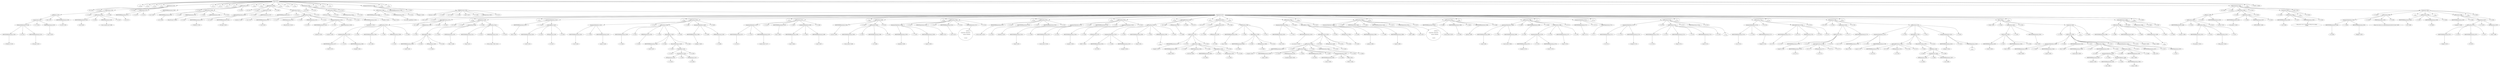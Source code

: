 digraph {

"Prog_51237"->"<
>51238";
"Prog_51237"->"<
>51239";
"Prog_51237"->"<
>51240";
"Prog_51237"->"<
>51241";
"Prog_51237"->"IfStatement_51242";
"IfStatement_51242"->"<if>51243";
"IfStatement_51242"->"<(>51244";
"IfStatement_51242"->"CallFunction_51245";
"CallFunction_51245"->"AndBinary_51246";
"AndBinary_51246"->"Comparisons_51247";
"Comparisons_51247"->"DollarAndAtOperators_51248";
"DollarAndAtOperators_51248"->"IDENTIFIERExpression_51249";
"IDENTIFIERExpression_51249"->"<.Platform>51250";
"DollarAndAtOperators_51248"->"<$>51251";
"DollarAndAtOperators_51248"->"IDENTIFIERExpression_51252";
"IDENTIFIERExpression_51252"->"<OS.type>51253";
"Comparisons_51247"->"<==>51254";
"Comparisons_51247"->"STRINGExpression_51255";
"STRINGExpression_51255"->"<unix>51256";
"AndBinary_51246"->"<&&>51257";
"AndBinary_51246"->"IDENTIFIERExpression_51258";
"IDENTIFIERExpression_51258"->"<is.null>51259";
"CallFunction_51245"->"<(>51260";
"CallFunction_51245"->"CallFunction_51261";
"CallFunction_51261"->"IDENTIFIERExpression_51262";
"IDENTIFIERExpression_51262"->"<nsl>51263";
"CallFunction_51261"->"<(>51264";
"CallFunction_51261"->"STRINGExpression_51265";
"STRINGExpression_51265"->"<cran.r-project.org>51266";
"CallFunction_51261"->"<)>51267";
"CallFunction_51245"->"<)>51268";
"IfStatement_51242"->"<)>51269";
"IfStatement_51242"->"CallFunction_51270";
"CallFunction_51270"->"IDENTIFIERExpression_51271";
"IDENTIFIERExpression_51271"->"<q>51272";
"CallFunction_51270"->"<(>51273";
"CallFunction_51270"->"<)>51274";
"Prog_51237"->"<
>51275";
"Prog_51237"->"<
>51276";
"Prog_51237"->"<
>51277";
"Prog_51237"->"<
>51278";
"Prog_51237"->"CallFunction_51279";
"CallFunction_51279"->"IDENTIFIERExpression_51280";
"IDENTIFIERExpression_51280"->"<try>51281";
"CallFunction_51279"->"<(>51282";
"CallFunction_51279"->"CallFunction_51283";
"CallFunction_51283"->"IDENTIFIERExpression_51284";
"IDENTIFIERExpression_51284"->"<url>51285";
"CallFunction_51283"->"<(>51286";
"CallFunction_51283"->"STRINGExpression_51287";
"STRINGExpression_51287"->"<http://foo.bar>51288";
"CallFunction_51283"->"<,>51289";
"CallFunction_51283"->"STRINGExpression_51290";
"STRINGExpression_51290"->"<r>51291";
"CallFunction_51283"->"<)>51292";
"CallFunction_51279"->"<)>51293";
"Prog_51237"->"<
>51294";
"Prog_51237"->"<
>51295";
"Prog_51237"->"IfStatement_51296";
"IfStatement_51296"->"<if>51297";
"IfStatement_51296"->"<(>51298";
"IfStatement_51296"->"Comparisons_51299";
"Comparisons_51299"->"DollarAndAtOperators_51300";
"DollarAndAtOperators_51300"->"IDENTIFIERExpression_51301";
"IDENTIFIERExpression_51301"->"<.Platform>51302";
"DollarAndAtOperators_51300"->"<$>51303";
"DollarAndAtOperators_51300"->"IDENTIFIERExpression_51304";
"IDENTIFIERExpression_51304"->"<OS.type>51305";
"Comparisons_51299"->"<==>51306";
"Comparisons_51299"->"STRINGExpression_51307";
"STRINGExpression_51307"->"<windows>51308";
"IfStatement_51296"->"<)>51309";
"IfStatement_51296"->"CallFunction_51310";
"CallFunction_51310"->"IDENTIFIERExpression_51311";
"IDENTIFIERExpression_51311"->"<try>51312";
"CallFunction_51310"->"<(>51313";
"CallFunction_51310"->"CallFunction_51314";
"CallFunction_51314"->"IDENTIFIERExpression_51315";
"IDENTIFIERExpression_51315"->"<url>51316";
"CallFunction_51314"->"<(>51317";
"CallFunction_51314"->"STRINGExpression_51318";
"STRINGExpression_51318"->"<http://foo.bar>51319";
"CallFunction_51314"->"<,>51320";
"CallFunction_51314"->"STRINGExpression_51321";
"STRINGExpression_51321"->"<r>51322";
"CallFunction_51314"->"<,>51323";
"CallFunction_51314"->"AssignmentOpetators_51324";
"AssignmentOpetators_51324"->"IDENTIFIERExpression_51325";
"IDENTIFIERExpression_51325"->"<method>51326";
"AssignmentOpetators_51324"->"<=>51327";
"AssignmentOpetators_51324"->"STRINGExpression_51328";
"STRINGExpression_51328"->"<wininet>51329";
"CallFunction_51314"->"<)>51330";
"CallFunction_51310"->"<)>51331";
"Prog_51237"->"<
>51332";
"Prog_51237"->"<
>51333";
"Prog_51237"->"<
>51334";
"Prog_51237"->"IfStatement_51335";
"IfStatement_51335"->"<if>51336";
"IfStatement_51335"->"<(>51337";
"IfStatement_51335"->"CallFunction_51338";
"CallFunction_51338"->"NotUnary_51339";
"NotUnary_51339"->"<!>51340";
"NotUnary_51339"->"IDENTIFIERExpression_51341";
"IDENTIFIERExpression_51341"->"<capabilities>51342";
"CallFunction_51338"->"<(>51343";
"CallFunction_51338"->"STRINGExpression_51344";
"STRINGExpression_51344"->"<sockets>51345";
"CallFunction_51338"->"<)>51346";
"IfStatement_51335"->"<)>51347";
"IfStatement_51335"->"CallFunction_51348";
"CallFunction_51348"->"IDENTIFIERExpression_51349";
"IDENTIFIERExpression_51349"->"<stop>51350";
"CallFunction_51348"->"<(>51351";
"CallFunction_51348"->"STRINGExpression_51352";
"STRINGExpression_51352"->"<no socket capabilities>51353";
"CallFunction_51348"->"<)>51354";
"Prog_51237"->"<
>51355";
"Prog_51237"->"<
>51356";
"Prog_51237"->"<
>51357";
"Prog_51237"->"AssignmentOpetators_51358";
"AssignmentOpetators_51358"->"IDENTIFIERExpression_51359";
"IDENTIFIERExpression_51359"->"<httpget>51360";
"AssignmentOpetators_51358"->"<<->51361";
"AssignmentOpetators_51358"->"DefineFunction_51362";
"DefineFunction_51362"->"<function>51363";
"DefineFunction_51362"->"<(>51364";
"DefineFunction_51362"->"<url>51365";
"DefineFunction_51362"->"<,>51366";
"DefineFunction_51362"->"<port>51367";
"DefineFunction_51362"->"<=>51368";
"DefineFunction_51362"->"INTExpression_51369";
"INTExpression_51369"->"<80>51370";
"DefineFunction_51362"->"<)>51371";
"DefineFunction_51362"->"Compound_51372";
"Compound_51372"->"<{>51373";
"Compound_51372"->"IndexingByVectors_51374";
"IndexingByVectors_51374"->"CallFunction_51375";
"CallFunction_51375"->"AssignmentOpetators_51376";
"AssignmentOpetators_51376"->"IDENTIFIERExpression_51377";
"IDENTIFIERExpression_51377"->"<urlel>51378";
"AssignmentOpetators_51376"->"<<->51379";
"AssignmentOpetators_51376"->"IDENTIFIERExpression_51380";
"IDENTIFIERExpression_51380"->"<strsplit>51381";
"CallFunction_51375"->"<(>51382";
"CallFunction_51375"->"IDENTIFIERExpression_51383";
"IDENTIFIERExpression_51383"->"<url>51384";
"CallFunction_51375"->"<,>51385";
"CallFunction_51375"->"STRINGExpression_51386";
"STRINGExpression_51386"->"</>51387";
"CallFunction_51375"->"<)>51388";
"IndexingByVectors_51374"->"<[[>51389";
"IndexingByVectors_51374"->"INTExpression_51390";
"INTExpression_51390"->"<1>51391";
"IndexingByVectors_51374"->"<]>51392";
"IndexingByVectors_51374"->"<]>51393";
"Compound_51372"->"<
>51394";
"Compound_51372"->"IfStatement_51395";
"IfStatement_51395"->"<if>51396";
"IfStatement_51395"->"<(>51397";
"IfStatement_51395"->"Comparisons_51398";
"Comparisons_51398"->"IndexingBasic_51399";
"IndexingBasic_51399"->"IDENTIFIERExpression_51400";
"IDENTIFIERExpression_51400"->"<urlel>51401";
"IndexingBasic_51399"->"<[>51402";
"IndexingBasic_51399"->"INTExpression_51403";
"INTExpression_51403"->"<1>51404";
"IndexingBasic_51399"->"<]>51405";
"Comparisons_51398"->"<!=>51406";
"Comparisons_51398"->"STRINGExpression_51407";
"STRINGExpression_51407"->"<http:>51408";
"IfStatement_51395"->"<)>51409";
"IfStatement_51395"->"CallFunction_51410";
"CallFunction_51410"->"IDENTIFIERExpression_51411";
"IDENTIFIERExpression_51411"->"<stop>51412";
"CallFunction_51410"->"<(>51413";
"CallFunction_51410"->"STRINGExpression_51414";
"STRINGExpression_51414"->"<Not an http:// URL>51415";
"CallFunction_51410"->"<)>51416";
"Compound_51372"->"<
>51417";
"Compound_51372"->"AssignmentOpetators_51418";
"AssignmentOpetators_51418"->"IDENTIFIERExpression_51419";
"IDENTIFIERExpression_51419"->"<host>51420";
"AssignmentOpetators_51418"->"<<->51421";
"AssignmentOpetators_51418"->"IndexingBasic_51422";
"IndexingBasic_51422"->"IDENTIFIERExpression_51423";
"IDENTIFIERExpression_51423"->"<urlel>51424";
"IndexingBasic_51422"->"<[>51425";
"IndexingBasic_51422"->"INTExpression_51426";
"INTExpression_51426"->"<3>51427";
"IndexingBasic_51422"->"<]>51428";
"Compound_51372"->"<
>51429";
"Compound_51372"->"CallFunction_51430";
"CallFunction_51430"->"AssignmentOpetators_51431";
"AssignmentOpetators_51431"->"IDENTIFIERExpression_51432";
"IDENTIFIERExpression_51432"->"<rurl>51433";
"AssignmentOpetators_51431"->"<<->51434";
"AssignmentOpetators_51431"->"IDENTIFIERExpression_51435";
"IDENTIFIERExpression_51435"->"<paste>51436";
"CallFunction_51430"->"<(>51437";
"CallFunction_51430"->"CallFunction_51438";
"CallFunction_51438"->"IDENTIFIERExpression_51439";
"IDENTIFIERExpression_51439"->"<c>51440";
"CallFunction_51438"->"<(>51441";
"CallFunction_51438"->"STRINGExpression_51442";
"STRINGExpression_51442"->"<>51443";
"CallFunction_51438"->"<,>51444";
"CallFunction_51438"->"IndexingBasic_51445";
"IndexingBasic_51445"->"IDENTIFIERExpression_51446";
"IDENTIFIERExpression_51446"->"<urlel>51447";
"IndexingBasic_51445"->"<[>51448";
"IndexingBasic_51445"->"MinusOrPlusUnary_51449";
"MinusOrPlusUnary_51449"->"<->51450";
"MinusOrPlusUnary_51449"->"Parenthesis_51451";
"Parenthesis_51451"->"<(>51452";
"Parenthesis_51451"->"ColonOperator_51453";
"ColonOperator_51453"->"INTExpression_51454";
"INTExpression_51454"->"<1>51455";
"ColonOperator_51453"->"<:>51456";
"ColonOperator_51453"->"INTExpression_51457";
"INTExpression_51457"->"<3>51458";
"Parenthesis_51451"->"<)>51459";
"IndexingBasic_51445"->"<]>51460";
"CallFunction_51438"->"<)>51461";
"CallFunction_51430"->"<,>51462";
"CallFunction_51430"->"AssignmentOpetators_51463";
"AssignmentOpetators_51463"->"IDENTIFIERExpression_51464";
"IDENTIFIERExpression_51464"->"<collapse>51465";
"AssignmentOpetators_51463"->"<=>51466";
"AssignmentOpetators_51463"->"STRINGExpression_51467";
"STRINGExpression_51467"->"</>51468";
"CallFunction_51430"->"<)>51469";
"Compound_51372"->"<
>51470";
"Compound_51372"->"CallFunction_51471";
"CallFunction_51471"->"AssignmentOpetators_51472";
"AssignmentOpetators_51472"->"IDENTIFIERExpression_51473";
"IDENTIFIERExpression_51473"->"<a>51474";
"AssignmentOpetators_51472"->"<<->51475";
"AssignmentOpetators_51472"->"IDENTIFIERExpression_51476";
"IDENTIFIERExpression_51476"->"<make.socket>51477";
"CallFunction_51471"->"<(>51478";
"CallFunction_51471"->"IDENTIFIERExpression_51479";
"IDENTIFIERExpression_51479"->"<host>51480";
"CallFunction_51471"->"<,>51481";
"CallFunction_51471"->"AssignmentOpetators_51482";
"AssignmentOpetators_51482"->"IDENTIFIERExpression_51483";
"IDENTIFIERExpression_51483"->"<port>51484";
"AssignmentOpetators_51482"->"<=>51485";
"AssignmentOpetators_51482"->"IDENTIFIERExpression_51486";
"IDENTIFIERExpression_51486"->"<port>51487";
"CallFunction_51471"->"<)>51488";
"Compound_51372"->"<
>51489";
"Compound_51372"->"CallFunction_51490";
"CallFunction_51490"->"IDENTIFIERExpression_51491";
"IDENTIFIERExpression_51491"->"<on.exit>51492";
"CallFunction_51490"->"<(>51493";
"CallFunction_51490"->"CallFunction_51494";
"CallFunction_51494"->"IDENTIFIERExpression_51495";
"IDENTIFIERExpression_51495"->"<close.socket>51496";
"CallFunction_51494"->"<(>51497";
"CallFunction_51494"->"IDENTIFIERExpression_51498";
"IDENTIFIERExpression_51498"->"<a>51499";
"CallFunction_51494"->"<)>51500";
"CallFunction_51490"->"<)>51501";
"Compound_51372"->"<
>51502";
"Compound_51372"->"CallFunction_51503";
"CallFunction_51503"->"AssignmentOpetators_51504";
"AssignmentOpetators_51504"->"IDENTIFIERExpression_51505";
"IDENTIFIERExpression_51505"->"<headreq>51506";
"AssignmentOpetators_51504"->"<<->51507";
"AssignmentOpetators_51504"->"IDENTIFIERExpression_51508";
"IDENTIFIERExpression_51508"->"<paste>51509";
"CallFunction_51503"->"<(>51510";
"CallFunction_51503"->"STRINGExpression_51511";
"STRINGExpression_51511"->"<HEAD>51512";
"CallFunction_51503"->"<,>51513";
"CallFunction_51503"->"IDENTIFIERExpression_51514";
"IDENTIFIERExpression_51514"->"<rurl>51515";
"CallFunction_51503"->"<,>51516";
"CallFunction_51503"->"STRINGExpression_51517";
"STRINGExpression_51517"->"<HTTP/1.0\r\nConnection: Keep-Alive\r\nAccept: text/plain\r\n\r\n>51518";
"CallFunction_51503"->"<)>51519";
"Compound_51372"->"<
>51520";
"Compound_51372"->"CallFunction_51521";
"CallFunction_51521"->"IDENTIFIERExpression_51522";
"IDENTIFIERExpression_51522"->"<write.socket>51523";
"CallFunction_51521"->"<(>51524";
"CallFunction_51521"->"IDENTIFIERExpression_51525";
"IDENTIFIERExpression_51525"->"<a>51526";
"CallFunction_51521"->"<,>51527";
"CallFunction_51521"->"IDENTIFIERExpression_51528";
"IDENTIFIERExpression_51528"->"<headreq>51529";
"CallFunction_51521"->"<)>51530";
"Compound_51372"->"<
>51531";
"Compound_51372"->"CallFunction_51532";
"CallFunction_51532"->"AssignmentOpetators_51533";
"AssignmentOpetators_51533"->"IDENTIFIERExpression_51534";
"IDENTIFIERExpression_51534"->"<head>51535";
"AssignmentOpetators_51533"->"<<->51536";
"AssignmentOpetators_51533"->"IDENTIFIERExpression_51537";
"IDENTIFIERExpression_51537"->"<read.socket>51538";
"CallFunction_51532"->"<(>51539";
"CallFunction_51532"->"IDENTIFIERExpression_51540";
"IDENTIFIERExpression_51540"->"<a>51541";
"CallFunction_51532"->"<,>51542";
"CallFunction_51532"->"AssignmentOpetators_51543";
"AssignmentOpetators_51543"->"IDENTIFIERExpression_51544";
"IDENTIFIERExpression_51544"->"<maxlen>51545";
"AssignmentOpetators_51543"->"<=>51546";
"AssignmentOpetators_51543"->"INTExpression_51547";
"INTExpression_51547"->"<8000>51548";
"CallFunction_51532"->"<)>51549";
"Compound_51372"->"<
>51550";
"Compound_51372"->"IndexingByVectors_51551";
"IndexingByVectors_51551"->"CallFunction_51552";
"CallFunction_51552"->"AssignmentOpetators_51553";
"AssignmentOpetators_51553"->"IDENTIFIERExpression_51554";
"IDENTIFIERExpression_51554"->"<b>51555";
"AssignmentOpetators_51553"->"<<->51556";
"AssignmentOpetators_51553"->"IDENTIFIERExpression_51557";
"IDENTIFIERExpression_51557"->"<strsplit>51558";
"CallFunction_51552"->"<(>51559";
"CallFunction_51552"->"IDENTIFIERExpression_51560";
"IDENTIFIERExpression_51560"->"<head>51561";
"CallFunction_51552"->"<,>51562";
"CallFunction_51552"->"STRINGExpression_51563";
"STRINGExpression_51563"->"<\n>51564";
"CallFunction_51552"->"<)>51565";
"IndexingByVectors_51551"->"<[[>51566";
"IndexingByVectors_51551"->"INTExpression_51567";
"INTExpression_51567"->"<1>51568";
"IndexingByVectors_51551"->"<]>51569";
"IndexingByVectors_51551"->"<]>51570";
"Compound_51372"->"<
>51571";
"Compound_51372"->"IfStatement_51572";
"IfStatement_51572"->"<if>51573";
"IfStatement_51572"->"<(>51574";
"IfStatement_51572"->"Comparisons_51575";
"Comparisons_51575"->"CallFunction_51576";
"CallFunction_51576"->"IDENTIFIERExpression_51577";
"IDENTIFIERExpression_51577"->"<length>51578";
"CallFunction_51576"->"<(>51579";
"CallFunction_51576"->"CallFunction_51580";
"CallFunction_51580"->"IDENTIFIERExpression_51581";
"IDENTIFIERExpression_51581"->"<grep>51582";
"CallFunction_51580"->"<(>51583";
"CallFunction_51580"->"STRINGExpression_51584";
"STRINGExpression_51584"->"<200 OK>51585";
"CallFunction_51580"->"<,>51586";
"CallFunction_51580"->"IndexingBasic_51587";
"IndexingBasic_51587"->"IDENTIFIERExpression_51588";
"IDENTIFIERExpression_51588"->"<b>51589";
"IndexingBasic_51587"->"<[>51590";
"IndexingBasic_51587"->"INTExpression_51591";
"INTExpression_51591"->"<1>51592";
"IndexingBasic_51587"->"<]>51593";
"CallFunction_51580"->"<)>51594";
"CallFunction_51576"->"<)>51595";
"Comparisons_51575"->"<==>51596";
"Comparisons_51575"->"INTExpression_51597";
"INTExpression_51597"->"<0>51598";
"IfStatement_51572"->"<)>51599";
"IfStatement_51572"->"CallFunction_51600";
"CallFunction_51600"->"IDENTIFIERExpression_51601";
"IDENTIFIERExpression_51601"->"<stop>51602";
"CallFunction_51600"->"<(>51603";
"CallFunction_51600"->"IndexingBasic_51604";
"IndexingBasic_51604"->"IDENTIFIERExpression_51605";
"IDENTIFIERExpression_51605"->"<b>51606";
"IndexingBasic_51604"->"<[>51607";
"IndexingBasic_51604"->"INTExpression_51608";
"INTExpression_51608"->"<1>51609";
"IndexingBasic_51604"->"<]>51610";
"CallFunction_51600"->"<)>51611";
"Compound_51372"->"<
>51612";
"Compound_51372"->"CallFunction_51613";
"CallFunction_51613"->"AssignmentOpetators_51614";
"AssignmentOpetators_51614"->"IDENTIFIERExpression_51615";
"IDENTIFIERExpression_51615"->"<len>51616";
"AssignmentOpetators_51614"->"<<->51617";
"AssignmentOpetators_51614"->"IDENTIFIERExpression_51618";
"IDENTIFIERExpression_51618"->"<as.numeric>51619";
"CallFunction_51613"->"<(>51620";
"CallFunction_51613"->"IndexingBasic_51621";
"IndexingBasic_51621"->"IndexingByVectors_51622";
"IndexingByVectors_51622"->"CallFunction_51623";
"CallFunction_51623"->"IDENTIFIERExpression_51624";
"IDENTIFIERExpression_51624"->"<strsplit>51625";
"CallFunction_51623"->"<(>51626";
"CallFunction_51623"->"CallFunction_51627";
"CallFunction_51627"->"IDENTIFIERExpression_51628";
"IDENTIFIERExpression_51628"->"<grep>51629";
"CallFunction_51627"->"<(>51630";
"CallFunction_51627"->"STRINGExpression_51631";
"STRINGExpression_51631"->"<Content-Length>51632";
"CallFunction_51627"->"<,>51633";
"CallFunction_51627"->"IDENTIFIERExpression_51634";
"IDENTIFIERExpression_51634"->"<b>51635";
"CallFunction_51627"->"<,>51636";
"CallFunction_51627"->"AssignmentOpetators_51637";
"AssignmentOpetators_51637"->"IDENTIFIERExpression_51638";
"IDENTIFIERExpression_51638"->"<value>51639";
"AssignmentOpetators_51637"->"<=>51640";
"AssignmentOpetators_51637"->"TRUE_51641";
"TRUE_51641"->"<TRUE>51642";
"CallFunction_51627"->"<)>51643";
"CallFunction_51623"->"<,>51644";
"CallFunction_51623"->"STRINGExpression_51645";
"STRINGExpression_51645"->"<:>51646";
"CallFunction_51623"->"<)>51647";
"IndexingByVectors_51622"->"<[[>51648";
"IndexingByVectors_51622"->"INTExpression_51649";
"INTExpression_51649"->"<1>51650";
"IndexingByVectors_51622"->"<]>51651";
"IndexingByVectors_51622"->"<]>51652";
"IndexingBasic_51621"->"<[>51653";
"IndexingBasic_51621"->"INTExpression_51654";
"INTExpression_51654"->"<2>51655";
"IndexingBasic_51621"->"<]>51656";
"CallFunction_51613"->"<)>51657";
"Compound_51372"->"<
>51658";
"Compound_51372"->"CallFunction_51659";
"CallFunction_51659"->"AssignmentOpetators_51660";
"AssignmentOpetators_51660"->"IDENTIFIERExpression_51661";
"IDENTIFIERExpression_51661"->"<getreq>51662";
"AssignmentOpetators_51660"->"<<->51663";
"AssignmentOpetators_51660"->"IDENTIFIERExpression_51664";
"IDENTIFIERExpression_51664"->"<paste>51665";
"CallFunction_51659"->"<(>51666";
"CallFunction_51659"->"STRINGExpression_51667";
"STRINGExpression_51667"->"<GET>51668";
"CallFunction_51659"->"<,>51669";
"CallFunction_51659"->"IDENTIFIERExpression_51670";
"IDENTIFIERExpression_51670"->"<rurl>51671";
"CallFunction_51659"->"<,>51672";
"CallFunction_51659"->"STRINGExpression_51673";
"STRINGExpression_51673"->"<HTTP/1.0\r\nConnection: Keep-Alive\r\nAccept: text/plain\r\n\r\n>51674";
"CallFunction_51659"->"<)>51675";
"Compound_51372"->"<
>51676";
"Compound_51372"->"CallFunction_51677";
"CallFunction_51677"->"IDENTIFIERExpression_51678";
"IDENTIFIERExpression_51678"->"<write.socket>51679";
"CallFunction_51677"->"<(>51680";
"CallFunction_51677"->"IDENTIFIERExpression_51681";
"IDENTIFIERExpression_51681"->"<a>51682";
"CallFunction_51677"->"<,>51683";
"CallFunction_51677"->"IDENTIFIERExpression_51684";
"IDENTIFIERExpression_51684"->"<getreq>51685";
"CallFunction_51677"->"<)>51686";
"Compound_51372"->"<
>51687";
"Compound_51372"->"CallFunction_51688";
"CallFunction_51688"->"AssignmentOpetators_51689";
"AssignmentOpetators_51689"->"IDENTIFIERExpression_51690";
"IDENTIFIERExpression_51690"->"<junk>51691";
"AssignmentOpetators_51689"->"<<->51692";
"AssignmentOpetators_51689"->"IDENTIFIERExpression_51693";
"IDENTIFIERExpression_51693"->"<read.socket>51694";
"CallFunction_51688"->"<(>51695";
"CallFunction_51688"->"IDENTIFIERExpression_51696";
"IDENTIFIERExpression_51696"->"<a>51697";
"CallFunction_51688"->"<,>51698";
"CallFunction_51688"->"CallFunction_51699";
"CallFunction_51699"->"AssignmentOpetators_51700";
"AssignmentOpetators_51700"->"IDENTIFIERExpression_51701";
"IDENTIFIERExpression_51701"->"<maxlen>51702";
"AssignmentOpetators_51700"->"<=>51703";
"AssignmentOpetators_51700"->"IDENTIFIERExpression_51704";
"IDENTIFIERExpression_51704"->"<nchar>51705";
"CallFunction_51699"->"<(>51706";
"CallFunction_51699"->"IDENTIFIERExpression_51707";
"IDENTIFIERExpression_51707"->"<head>51708";
"CallFunction_51699"->"<)>51709";
"CallFunction_51688"->"<)>51710";
"Compound_51372"->"<
>51711";
"Compound_51372"->"AssignmentOpetators_51712";
"AssignmentOpetators_51712"->"IDENTIFIERExpression_51713";
"IDENTIFIERExpression_51713"->"<data>51714";
"AssignmentOpetators_51712"->"<<->51715";
"AssignmentOpetators_51712"->"STRINGExpression_51716";
"STRINGExpression_51716"->"<>51717";
"Compound_51372"->"<
>51718";
"Compound_51372"->"CallFunction_51719";
"CallFunction_51719"->"AssignmentOpetators_51720";
"AssignmentOpetators_51720"->"IDENTIFIERExpression_51721";
"IDENTIFIERExpression_51721"->"<b>51722";
"AssignmentOpetators_51720"->"<<->51723";
"AssignmentOpetators_51720"->"IDENTIFIERExpression_51724";
"IDENTIFIERExpression_51724"->"<strsplit>51725";
"CallFunction_51719"->"<(>51726";
"CallFunction_51719"->"CallFunction_51727";
"CallFunction_51727"->"IDENTIFIERExpression_51728";
"IDENTIFIERExpression_51728"->"<c>51729";
"CallFunction_51727"->"<(>51730";
"CallFunction_51727"->"IDENTIFIERExpression_51731";
"IDENTIFIERExpression_51731"->"<head>51732";
"CallFunction_51727"->"<,>51733";
"CallFunction_51727"->"IDENTIFIERExpression_51734";
"IDENTIFIERExpression_51734"->"<junk>51735";
"CallFunction_51727"->"<)>51736";
"CallFunction_51719"->"<,>51737";
"CallFunction_51719"->"STRINGExpression_51738";
"STRINGExpression_51738"->"<\n>51739";
"CallFunction_51719"->"<)>51740";
"Compound_51372"->"<
>51741";
"Compound_51372"->"CallFunction_51742";
"CallFunction_51742"->"AssignmentOpetators_51743";
"AssignmentOpetators_51743"->"IDENTIFIERExpression_51744";
"IDENTIFIERExpression_51744"->"<nn>51745";
"AssignmentOpetators_51743"->"<<->51746";
"AssignmentOpetators_51743"->"IDENTIFIERExpression_51747";
"IDENTIFIERExpression_51747"->"<length>51748";
"CallFunction_51742"->"<(>51749";
"CallFunction_51742"->"IndexingByVectors_51750";
"IndexingByVectors_51750"->"IDENTIFIERExpression_51751";
"IDENTIFIERExpression_51751"->"<b>51752";
"IndexingByVectors_51750"->"<[[>51753";
"IndexingByVectors_51750"->"INTExpression_51754";
"INTExpression_51754"->"<1>51755";
"IndexingByVectors_51750"->"<]>51756";
"IndexingByVectors_51750"->"<]>51757";
"CallFunction_51742"->"<)>51758";
"Compound_51372"->"<
>51759";
"Compound_51372"->"IfStatement_51760";
"IfStatement_51760"->"<if>51761";
"IfStatement_51760"->"<(>51762";
"IfStatement_51760"->"Comparisons_51763";
"Comparisons_51763"->"CallFunction_51764";
"CallFunction_51764"->"IDENTIFIERExpression_51765";
"IDENTIFIERExpression_51765"->"<length>51766";
"CallFunction_51764"->"<(>51767";
"CallFunction_51764"->"IndexingByVectors_51768";
"IndexingByVectors_51768"->"IDENTIFIERExpression_51769";
"IDENTIFIERExpression_51769"->"<b>51770";
"IndexingByVectors_51768"->"<[[>51771";
"IndexingByVectors_51768"->"INTExpression_51772";
"INTExpression_51772"->"<2>51773";
"IndexingByVectors_51768"->"<]>51774";
"IndexingByVectors_51768"->"<]>51775";
"CallFunction_51764"->"<)>51776";
"Comparisons_51763"->"<>>51777";
"Comparisons_51763"->"IDENTIFIERExpression_51778";
"IDENTIFIERExpression_51778"->"<nn>51779";
"IfStatement_51760"->"<)>51780";
"IfStatement_51760"->"CallFunction_51781";
"CallFunction_51781"->"AssignmentOpetators_51782";
"AssignmentOpetators_51782"->"IDENTIFIERExpression_51783";
"IDENTIFIERExpression_51783"->"<data>51784";
"AssignmentOpetators_51782"->"<<->51785";
"AssignmentOpetators_51782"->"IDENTIFIERExpression_51786";
"IDENTIFIERExpression_51786"->"<paste>51787";
"CallFunction_51781"->"<(>51788";
"CallFunction_51781"->"IndexingBasic_51789";
"IndexingBasic_51789"->"IndexingByVectors_51790";
"IndexingByVectors_51790"->"IDENTIFIERExpression_51791";
"IDENTIFIERExpression_51791"->"<b>51792";
"IndexingByVectors_51790"->"<[[>51793";
"IndexingByVectors_51790"->"INTExpression_51794";
"INTExpression_51794"->"<2>51795";
"IndexingByVectors_51790"->"<]>51796";
"IndexingByVectors_51790"->"<]>51797";
"IndexingBasic_51789"->"<[>51798";
"IndexingBasic_51789"->"MinusOrPlusUnary_51799";
"MinusOrPlusUnary_51799"->"<->51800";
"MinusOrPlusUnary_51799"->"Parenthesis_51801";
"Parenthesis_51801"->"<(>51802";
"Parenthesis_51801"->"ColonOperator_51803";
"ColonOperator_51803"->"INTExpression_51804";
"INTExpression_51804"->"<1>51805";
"ColonOperator_51803"->"<:>51806";
"ColonOperator_51803"->"IDENTIFIERExpression_51807";
"IDENTIFIERExpression_51807"->"<nn>51808";
"Parenthesis_51801"->"<)>51809";
"IndexingBasic_51789"->"<]>51810";
"CallFunction_51781"->"<,>51811";
"CallFunction_51781"->"AssignmentOpetators_51812";
"AssignmentOpetators_51812"->"IDENTIFIERExpression_51813";
"IDENTIFIERExpression_51813"->"<collapse>51814";
"AssignmentOpetators_51812"->"<=>51815";
"AssignmentOpetators_51812"->"STRINGExpression_51816";
"STRINGExpression_51816"->"<\n>51817";
"CallFunction_51781"->"<)>51818";
"Compound_51372"->"<
>51819";
"Compound_51372"->"While_51820";
"While_51820"->"<while>51821";
"While_51820"->"<(>51822";
"While_51820"->"Comparisons_51823";
"Comparisons_51823"->"CallFunction_51824";
"CallFunction_51824"->"IDENTIFIERExpression_51825";
"IDENTIFIERExpression_51825"->"<nchar>51826";
"CallFunction_51824"->"<(>51827";
"CallFunction_51824"->"IDENTIFIERExpression_51828";
"IDENTIFIERExpression_51828"->"<data>51829";
"CallFunction_51824"->"<)>51830";
"Comparisons_51823"->"<<>51831";
"Comparisons_51823"->"IDENTIFIERExpression_51832";
"IDENTIFIERExpression_51832"->"<len>51833";
"While_51820"->"<)>51834";
"While_51820"->"Compound_51835";
"Compound_51835"->"<{>51836";
"Compound_51835"->"CallFunction_51837";
"CallFunction_51837"->"AssignmentOpetators_51838";
"AssignmentOpetators_51838"->"IDENTIFIERExpression_51839";
"IDENTIFIERExpression_51839"->"<data>51840";
"AssignmentOpetators_51838"->"<<->51841";
"AssignmentOpetators_51838"->"IDENTIFIERExpression_51842";
"IDENTIFIERExpression_51842"->"<paste>51843";
"CallFunction_51837"->"<(>51844";
"CallFunction_51837"->"IDENTIFIERExpression_51845";
"IDENTIFIERExpression_51845"->"<data>51846";
"CallFunction_51837"->"<,>51847";
"CallFunction_51837"->"CallFunction_51848";
"CallFunction_51848"->"IDENTIFIERExpression_51849";
"IDENTIFIERExpression_51849"->"<read.socket>51850";
"CallFunction_51848"->"<(>51851";
"CallFunction_51848"->"IDENTIFIERExpression_51852";
"IDENTIFIERExpression_51852"->"<a>51853";
"CallFunction_51848"->"<,>51854";
"CallFunction_51848"->"CallFunction_51855";
"CallFunction_51855"->"AssignmentOpetators_51856";
"AssignmentOpetators_51856"->"IDENTIFIERExpression_51857";
"IDENTIFIERExpression_51857"->"<maxlen>51858";
"AssignmentOpetators_51856"->"<=>51859";
"AssignmentOpetators_51856"->"MinusOrPlusBinary_51860";
"MinusOrPlusBinary_51860"->"IDENTIFIERExpression_51861";
"IDENTIFIERExpression_51861"->"<len>51862";
"MinusOrPlusBinary_51860"->"<->51863";
"MinusOrPlusBinary_51860"->"IDENTIFIERExpression_51864";
"IDENTIFIERExpression_51864"->"<nchar>51865";
"CallFunction_51855"->"<(>51866";
"CallFunction_51855"->"IDENTIFIERExpression_51867";
"IDENTIFIERExpression_51867"->"<data>51868";
"CallFunction_51855"->"<)>51869";
"CallFunction_51848"->"<)>51870";
"CallFunction_51837"->"<,>51871";
"CallFunction_51837"->"AssignmentOpetators_51872";
"AssignmentOpetators_51872"->"IDENTIFIERExpression_51873";
"IDENTIFIERExpression_51873"->"<sep>51874";
"AssignmentOpetators_51872"->"<=>51875";
"AssignmentOpetators_51872"->"STRINGExpression_51876";
"STRINGExpression_51876"->"<>51877";
"CallFunction_51837"->"<)>51878";
"Compound_51835"->"<
>51879";
"Compound_51835"->"<}>51880";
"Compound_51372"->"<
>51881";
"Compound_51372"->"IndexingByVectors_51882";
"IndexingByVectors_51882"->"CallFunction_51883";
"CallFunction_51883"->"IDENTIFIERExpression_51884";
"IDENTIFIERExpression_51884"->"<strsplit>51885";
"CallFunction_51883"->"<(>51886";
"CallFunction_51883"->"IDENTIFIERExpression_51887";
"IDENTIFIERExpression_51887"->"<data>51888";
"CallFunction_51883"->"<,>51889";
"CallFunction_51883"->"STRINGExpression_51890";
"STRINGExpression_51890"->"<\n>51891";
"CallFunction_51883"->"<)>51892";
"IndexingByVectors_51882"->"<[[>51893";
"IndexingByVectors_51882"->"INTExpression_51894";
"INTExpression_51894"->"<1>51895";
"IndexingByVectors_51882"->"<]>51896";
"IndexingByVectors_51882"->"<]>51897";
"Compound_51372"->"<
>51898";
"Compound_51372"->"<}>51899";
"Prog_51237"->"<
>51900";
"Prog_51237"->"<
>51901";
"Prog_51237"->"IfElseStatement_51902";
"IfElseStatement_51902"->"<if>51903";
"IfElseStatement_51902"->"<(>51904";
"IfElseStatement_51902"->"CallFunction_51905";
"CallFunction_51905"->"OrBinary_51906";
"OrBinary_51906"->"CallFunction_51907";
"CallFunction_51907"->"IDENTIFIERExpression_51908";
"IDENTIFIERExpression_51908"->"<nzchar>51909";
"CallFunction_51907"->"<(>51910";
"CallFunction_51907"->"CallFunction_51911";
"CallFunction_51911"->"IDENTIFIERExpression_51912";
"IDENTIFIERExpression_51912"->"<Sys.getenv>51913";
"CallFunction_51911"->"<(>51914";
"CallFunction_51911"->"STRINGExpression_51915";
"STRINGExpression_51915"->"<http_proxy>51916";
"CallFunction_51911"->"<)>51917";
"CallFunction_51907"->"<)>51918";
"OrBinary_51906"->"<||>51919";
"OrBinary_51906"->"IDENTIFIERExpression_51920";
"IDENTIFIERExpression_51920"->"<nzchar>51921";
"CallFunction_51905"->"<(>51922";
"CallFunction_51905"->"CallFunction_51923";
"CallFunction_51923"->"IDENTIFIERExpression_51924";
"IDENTIFIERExpression_51924"->"<Sys.getenv>51925";
"CallFunction_51923"->"<(>51926";
"CallFunction_51923"->"STRINGExpression_51927";
"STRINGExpression_51927"->"<HTTP_PROXY>51928";
"CallFunction_51923"->"<)>51929";
"CallFunction_51905"->"<)>51930";
"IfElseStatement_51902"->"<)>51931";
"IfElseStatement_51902"->"Compound_51932";
"Compound_51932"->"<{>51933";
"Compound_51932"->"CallFunction_51934";
"CallFunction_51934"->"IDENTIFIERExpression_51935";
"IDENTIFIERExpression_51935"->"<cat>51936";
"CallFunction_51934"->"<(>51937";
"CallFunction_51934"->"STRINGExpression_51938";
"STRINGExpression_51938"->"<http proxy is set, so skip test of http over sockets\n>51939";
"CallFunction_51934"->"<)>51940";
"Compound_51932"->"<
>51941";
"Compound_51932"->"<}>51942";
"IfElseStatement_51902"->"<else>51943";
"IfElseStatement_51902"->"Compound_51944";
"Compound_51944"->"<{>51945";
"Compound_51944"->"CallFunction_51946";
"CallFunction_51946"->"AssignmentOpetators_51947";
"AssignmentOpetators_51947"->"IDENTIFIERExpression_51948";
"IDENTIFIERExpression_51948"->"<f>51949";
"AssignmentOpetators_51947"->"<<->51950";
"AssignmentOpetators_51947"->"IDENTIFIERExpression_51951";
"IDENTIFIERExpression_51951"->"<httpget>51952";
"CallFunction_51946"->"<(>51953";
"CallFunction_51946"->"STRINGExpression_51954";
"STRINGExpression_51954"->"<http://www.stats.ox.ac.uk/pub/datasets/csb/ch11b.dat>51955";
"CallFunction_51946"->"<)>51956";
"Compound_51944"->"<
>51957";
"Compound_51944"->"CallFunction_51958";
"CallFunction_51958"->"IDENTIFIERExpression_51959";
"IDENTIFIERExpression_51959"->"<str>51960";
"CallFunction_51958"->"<(>51961";
"CallFunction_51958"->"IDENTIFIERExpression_51962";
"IDENTIFIERExpression_51962"->"<f>51963";
"CallFunction_51958"->"<)>51964";
"Compound_51944"->"<
>51965";
"Compound_51944"->"CallFunction_51966";
"CallFunction_51966"->"IDENTIFIERExpression_51967";
"IDENTIFIERExpression_51967"->"<stopifnot>51968";
"CallFunction_51966"->"<(>51969";
"CallFunction_51966"->"Comparisons_51970";
"Comparisons_51970"->"CallFunction_51971";
"CallFunction_51971"->"IDENTIFIERExpression_51972";
"IDENTIFIERExpression_51972"->"<length>51973";
"CallFunction_51971"->"<(>51974";
"CallFunction_51971"->"IDENTIFIERExpression_51975";
"IDENTIFIERExpression_51975"->"<f>51976";
"CallFunction_51971"->"<)>51977";
"Comparisons_51970"->"<==>51978";
"Comparisons_51970"->"INTExpression_51979";
"INTExpression_51979"->"<100L>51980";
"CallFunction_51966"->"<)>51981";
"Compound_51944"->"<
>51982";
"Compound_51944"->"<}>51983";
"Prog_51237"->"<
>51984";
"Prog_51237"->"<<EOF>>51985";
}
